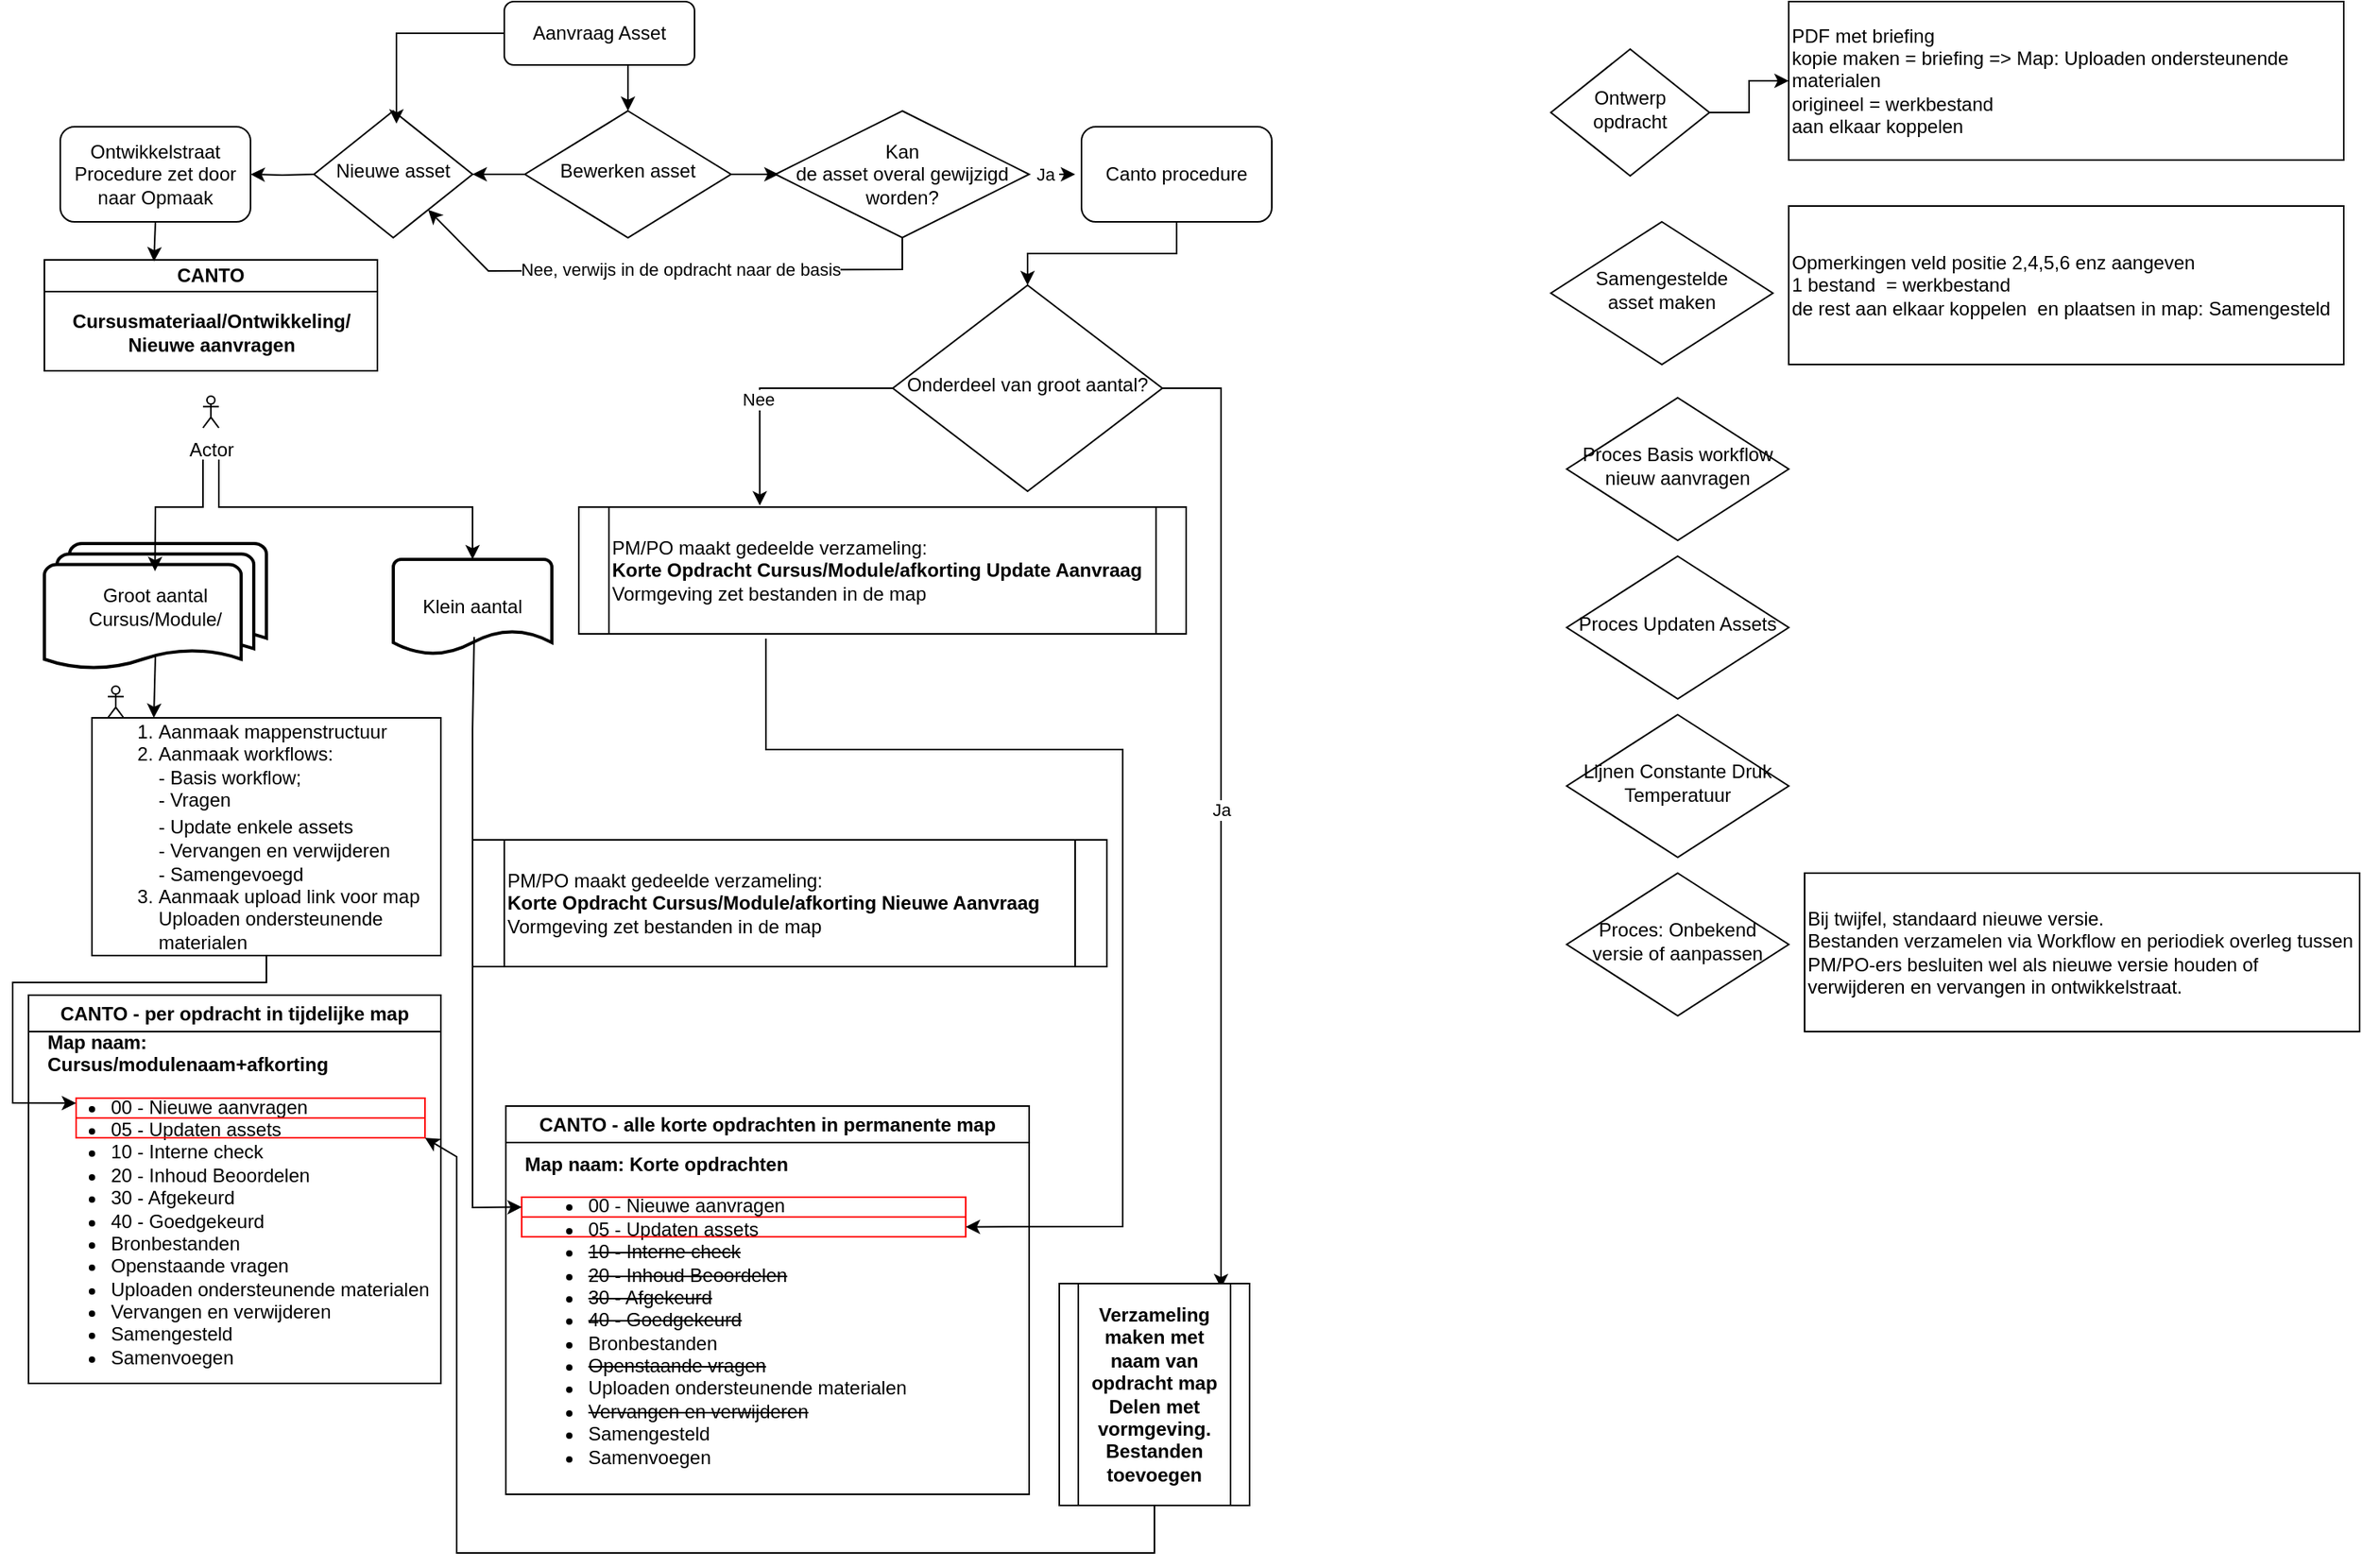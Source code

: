 <mxfile version="24.8.3" pages="2">
  <diagram id="C5RBs43oDa-KdzZeNtuy" name="Page-1">
    <mxGraphModel dx="1434" dy="841" grid="1" gridSize="10" guides="1" tooltips="1" connect="1" arrows="1" fold="1" page="1" pageScale="1" pageWidth="827" pageHeight="1169" math="0" shadow="0">
      <root>
        <mxCell id="WIyWlLk6GJQsqaUBKTNV-0" />
        <mxCell id="WIyWlLk6GJQsqaUBKTNV-1" parent="WIyWlLk6GJQsqaUBKTNV-0" />
        <mxCell id="WIyWlLk6GJQsqaUBKTNV-3" value="Aanvraag Asset" style="rounded=1;whiteSpace=wrap;html=1;fontSize=12;glass=0;strokeWidth=1;shadow=0;" parent="WIyWlLk6GJQsqaUBKTNV-1" vertex="1">
          <mxGeometry x="340" y="10" width="120" height="40" as="geometry" />
        </mxCell>
        <mxCell id="bW_z_8MoUmyPL9clS2c4-53" style="edgeStyle=orthogonalEdgeStyle;rounded=0;orthogonalLoop=1;jettySize=auto;html=1;exitX=1;exitY=0.5;exitDx=0;exitDy=0;entryX=0;entryY=0.5;entryDx=0;entryDy=0;" parent="WIyWlLk6GJQsqaUBKTNV-1" source="Tlpv36UatDwUw8dR6eWf-1" target="bW_z_8MoUmyPL9clS2c4-51" edge="1">
          <mxGeometry relative="1" as="geometry" />
        </mxCell>
        <mxCell id="Tlpv36UatDwUw8dR6eWf-1" value="Ontwerp opdracht" style="rhombus;whiteSpace=wrap;html=1;shadow=0;fontFamily=Helvetica;fontSize=12;align=center;strokeWidth=1;spacing=6;spacingTop=-4;" parent="WIyWlLk6GJQsqaUBKTNV-1" vertex="1">
          <mxGeometry x="1000" y="40" width="100" height="80" as="geometry" />
        </mxCell>
        <mxCell id="Tlpv36UatDwUw8dR6eWf-13" value="Onderdeel van groot aantal?" style="rhombus;whiteSpace=wrap;html=1;shadow=0;fontFamily=Helvetica;fontSize=12;align=center;strokeWidth=1;spacing=6;spacingTop=-4;" parent="WIyWlLk6GJQsqaUBKTNV-1" vertex="1">
          <mxGeometry x="585" y="189" width="170" height="130" as="geometry" />
        </mxCell>
        <mxCell id="Tlpv36UatDwUw8dR6eWf-15" value="Klein aantal" style="strokeWidth=2;html=1;shape=mxgraph.flowchart.document2;whiteSpace=wrap;size=0.25;" parent="WIyWlLk6GJQsqaUBKTNV-1" vertex="1">
          <mxGeometry x="270" y="362" width="100" height="60" as="geometry" />
        </mxCell>
        <mxCell id="bW_z_8MoUmyPL9clS2c4-41" style="edgeStyle=orthogonalEdgeStyle;rounded=0;orthogonalLoop=1;jettySize=auto;html=1;exitX=0;exitY=0.5;exitDx=0;exitDy=0;entryX=1;entryY=0.5;entryDx=0;entryDy=0;" parent="WIyWlLk6GJQsqaUBKTNV-1" target="Tlpv36UatDwUw8dR6eWf-20" edge="1">
          <mxGeometry relative="1" as="geometry">
            <mxPoint x="220" y="119" as="sourcePoint" />
          </mxGeometry>
        </mxCell>
        <mxCell id="Tlpv36UatDwUw8dR6eWf-17" value="Nieuwe asset" style="rhombus;whiteSpace=wrap;html=1;shadow=0;fontFamily=Helvetica;fontSize=12;align=center;strokeWidth=1;spacing=6;spacingTop=-4;" parent="WIyWlLk6GJQsqaUBKTNV-1" vertex="1">
          <mxGeometry x="220" y="79" width="100" height="80" as="geometry" />
        </mxCell>
        <mxCell id="Tlpv36UatDwUw8dR6eWf-14" value="&lt;div&gt;Groot aantal&lt;br&gt;&lt;/div&gt;Cursus/Module/" style="strokeWidth=2;html=1;shape=mxgraph.flowchart.multi-document;whiteSpace=wrap;" parent="WIyWlLk6GJQsqaUBKTNV-1" vertex="1">
          <mxGeometry x="50" y="352" width="140" height="80" as="geometry" />
        </mxCell>
        <mxCell id="Tlpv36UatDwUw8dR6eWf-19" value="Bewerken asset" style="rhombus;whiteSpace=wrap;html=1;shadow=0;fontFamily=Helvetica;fontSize=12;align=center;strokeWidth=1;spacing=6;spacingTop=-4;arcSize=20;" parent="WIyWlLk6GJQsqaUBKTNV-1" vertex="1">
          <mxGeometry x="353" y="79" width="130" height="80" as="geometry" />
        </mxCell>
        <mxCell id="Tlpv36UatDwUw8dR6eWf-20" value="Ontwikkelstraat Procedure zet door naar Opmaak" style="rounded=1;whiteSpace=wrap;html=1;fontSize=12;glass=0;strokeWidth=1;shadow=0;" parent="WIyWlLk6GJQsqaUBKTNV-1" vertex="1">
          <mxGeometry x="60" y="89" width="120" height="60" as="geometry" />
        </mxCell>
        <mxCell id="Tlpv36UatDwUw8dR6eWf-21" value="Canto procedure" style="rounded=1;whiteSpace=wrap;html=1;fontSize=12;glass=0;strokeWidth=1;shadow=0;" parent="WIyWlLk6GJQsqaUBKTNV-1" vertex="1">
          <mxGeometry x="704" y="89" width="120" height="60" as="geometry" />
        </mxCell>
        <mxCell id="bW_z_8MoUmyPL9clS2c4-0" value="CANTO - per opdracht in tijdelijke map" style="swimlane;whiteSpace=wrap;html=1;spacing=0;" parent="WIyWlLk6GJQsqaUBKTNV-1" vertex="1">
          <mxGeometry x="40" y="637" width="260" height="245" as="geometry" />
        </mxCell>
        <mxCell id="bW_z_8MoUmyPL9clS2c4-1" value="&lt;span style=&quot;font-weight: 700; text-align: center; text-wrap: wrap; background-color: initial;&quot;&gt;Map naam: Cursus/modulenaam+afkorting&lt;/span&gt;&lt;br&gt;&lt;ul&gt;&lt;li&gt;00 - Nieuwe aanvragen&lt;/li&gt;&lt;li&gt;05 - Updaten assets&lt;/li&gt;&lt;li&gt;10 - Interne check&lt;/li&gt;&lt;li&gt;20 - Inhoud Beoordelen&lt;/li&gt;&lt;li&gt;30 - Afgekeurd&lt;/li&gt;&lt;li&gt;40 - Goedgekeurd&lt;/li&gt;&lt;li&gt;Bronbestanden&lt;/li&gt;&lt;li&gt;Openstaande vragen&lt;/li&gt;&lt;li&gt;Uploaden ondersteunende materialen&lt;/li&gt;&lt;li&gt;Vervangen en verwijderen&lt;/li&gt;&lt;li&gt;Samengesteld&lt;/li&gt;&lt;li&gt;Samenvoegen&lt;/li&gt;&lt;/ul&gt;" style="text;html=1;align=left;verticalAlign=middle;resizable=0;points=[];autosize=1;strokeColor=none;fillColor=none;" parent="bW_z_8MoUmyPL9clS2c4-0" vertex="1">
          <mxGeometry x="10" y="25" width="270" height="220" as="geometry" />
        </mxCell>
        <mxCell id="bW_z_8MoUmyPL9clS2c4-23" value="" style="rounded=0;whiteSpace=wrap;html=1;fillColor=none;strokeColor=#FF0000;" parent="bW_z_8MoUmyPL9clS2c4-0" vertex="1">
          <mxGeometry x="30" y="65" width="220" height="12.5" as="geometry" />
        </mxCell>
        <mxCell id="bW_z_8MoUmyPL9clS2c4-2" value="CANTO" style="swimlane;whiteSpace=wrap;html=1;startSize=20;" parent="WIyWlLk6GJQsqaUBKTNV-1" vertex="1">
          <mxGeometry x="50" y="173" width="210" height="70" as="geometry" />
        </mxCell>
        <mxCell id="bW_z_8MoUmyPL9clS2c4-6" value="&lt;span style=&quot;font-weight: 700; text-wrap: wrap;&quot;&gt;Cursusmateriaal/&lt;/span&gt;&lt;span style=&quot;font-weight: 700; text-wrap: wrap; background-color: initial;&quot;&gt;Ontwikkeling/&lt;/span&gt;&lt;div style=&quot;font-weight: 700; text-wrap: wrap;&quot;&gt;Nieuwe aanvragen&lt;/div&gt;" style="text;html=1;align=center;verticalAlign=middle;resizable=0;points=[];autosize=1;strokeColor=none;fillColor=none;spacing=0;" parent="bW_z_8MoUmyPL9clS2c4-2" vertex="1">
          <mxGeometry x="10" y="26" width="190" height="40" as="geometry" />
        </mxCell>
        <mxCell id="bW_z_8MoUmyPL9clS2c4-7" value="CANTO - alle korte opdrachten in permanente map" style="swimlane;whiteSpace=wrap;html=1;spacing=0;" parent="WIyWlLk6GJQsqaUBKTNV-1" vertex="1">
          <mxGeometry x="341" y="707" width="330" height="245" as="geometry" />
        </mxCell>
        <mxCell id="bW_z_8MoUmyPL9clS2c4-8" value="&lt;span style=&quot;font-weight: 700; text-align: center; text-wrap: wrap; background-color: initial;&quot;&gt;Map naam: Korte opdrachten&lt;/span&gt;&lt;br&gt;&lt;ul&gt;&lt;li&gt;00 - Nieuwe aanvragen&lt;/li&gt;&lt;li&gt;05 - Updaten assets&lt;/li&gt;&lt;li&gt;&lt;strike&gt;10 - Interne check&lt;/strike&gt;&lt;/li&gt;&lt;li&gt;&lt;strike&gt;20 - Inhoud Beoordelen&lt;/strike&gt;&lt;/li&gt;&lt;li&gt;&lt;strike&gt;30 - Afgekeurd&lt;/strike&gt;&lt;/li&gt;&lt;li&gt;&lt;strike&gt;40 - Goedgekeurd&lt;/strike&gt;&lt;/li&gt;&lt;li&gt;Bronbestanden&lt;/li&gt;&lt;li&gt;&lt;strike&gt;Openstaande vragen&lt;/strike&gt;&lt;/li&gt;&lt;li&gt;Uploaden ondersteunende materialen&lt;/li&gt;&lt;li&gt;&lt;strike&gt;Vervangen en verwijderen&lt;/strike&gt;&lt;/li&gt;&lt;li&gt;Samengesteld&lt;/li&gt;&lt;li&gt;Samenvoegen&lt;/li&gt;&lt;/ul&gt;" style="text;html=1;align=left;verticalAlign=middle;resizable=0;points=[];autosize=1;strokeColor=none;fillColor=none;" parent="bW_z_8MoUmyPL9clS2c4-7" vertex="1">
          <mxGeometry x="10" y="25" width="260" height="220" as="geometry" />
        </mxCell>
        <mxCell id="bW_z_8MoUmyPL9clS2c4-30" value="" style="rounded=0;whiteSpace=wrap;html=1;fillColor=none;strokeColor=#FF0000;" parent="bW_z_8MoUmyPL9clS2c4-7" vertex="1">
          <mxGeometry x="10" y="70" width="280" height="12.5" as="geometry" />
        </mxCell>
        <mxCell id="bW_z_8MoUmyPL9clS2c4-48" value="" style="rounded=0;whiteSpace=wrap;html=1;fillColor=none;strokeColor=#FF0000;" parent="bW_z_8MoUmyPL9clS2c4-7" vertex="1">
          <mxGeometry x="10" y="57.5" width="280" height="12.5" as="geometry" />
        </mxCell>
        <mxCell id="bW_z_8MoUmyPL9clS2c4-9" value="Actor" style="shape=umlActor;verticalLabelPosition=bottom;verticalAlign=top;html=1;outlineConnect=0;" parent="WIyWlLk6GJQsqaUBKTNV-1" vertex="1">
          <mxGeometry x="90" y="442" width="10" height="20" as="geometry" />
        </mxCell>
        <mxCell id="bW_z_8MoUmyPL9clS2c4-10" value="&lt;ol&gt;&lt;li&gt;Aanmaak mappenstructuur&lt;/li&gt;&lt;li&gt;Aanmaak workflows:&lt;br&gt;- Basis workflow;&lt;br&gt;- Vragen&lt;br&gt;- Update enkele assets&lt;a style=&quot;box-sizing: border-box; background-color: rgb(255, 255, 255); color: rgb(51, 51, 51); cursor: pointer; font-family: canto-font; font-size: 15px;&quot; class=&quot;accordion-toggle&quot; tabindex=&quot;0&quot;&gt;&lt;span style=&quot;box-sizing: border-box;&quot; class=&quot;ng-binding&quot;&gt;&lt;br&gt;&lt;/span&gt;&lt;/a&gt;- Vervangen en verwijderen&lt;br&gt;- Samengevoegd&lt;/li&gt;&lt;li&gt;Aanmaak upload link voor map Uploaden ondersteunende materialen&lt;/li&gt;&lt;/ol&gt;" style="rounded=0;whiteSpace=wrap;html=1;align=left;" parent="WIyWlLk6GJQsqaUBKTNV-1" vertex="1">
          <mxGeometry x="80" y="462" width="220" height="150" as="geometry" />
        </mxCell>
        <mxCell id="bW_z_8MoUmyPL9clS2c4-25" value="Ja" style="endArrow=classic;html=1;rounded=0;entryX=0.85;entryY=0.021;entryDx=0;entryDy=0;exitX=1;exitY=0.5;exitDx=0;exitDy=0;entryPerimeter=0;" parent="WIyWlLk6GJQsqaUBKTNV-1" source="Tlpv36UatDwUw8dR6eWf-13" target="bW_z_8MoUmyPL9clS2c4-24" edge="1">
          <mxGeometry width="50" height="50" relative="1" as="geometry">
            <mxPoint x="770" y="254" as="sourcePoint" />
            <mxPoint x="849" y="819.0" as="targetPoint" />
            <Array as="points">
              <mxPoint x="792" y="254" />
            </Array>
          </mxGeometry>
        </mxCell>
        <mxCell id="bW_z_8MoUmyPL9clS2c4-24" value="&lt;b&gt;Verzameling maken met naam van opdracht map&lt;/b&gt;&lt;div&gt;&lt;b&gt;Delen met vormgeving. Bestanden toevoegen&lt;/b&gt;&lt;/div&gt;" style="shape=process;whiteSpace=wrap;html=1;backgroundOutline=1;" parent="WIyWlLk6GJQsqaUBKTNV-1" vertex="1">
          <mxGeometry x="690" y="819" width="120" height="140" as="geometry" />
        </mxCell>
        <mxCell id="bW_z_8MoUmyPL9clS2c4-27" value="" style="edgeStyle=orthogonalEdgeStyle;rounded=0;orthogonalLoop=1;jettySize=auto;html=1;exitX=0;exitY=0.5;exitDx=0;exitDy=0;entryX=0.298;entryY=-0.012;entryDx=0;entryDy=0;entryPerimeter=0;" parent="WIyWlLk6GJQsqaUBKTNV-1" source="Tlpv36UatDwUw8dR6eWf-13" target="bW_z_8MoUmyPL9clS2c4-92" edge="1">
          <mxGeometry relative="1" as="geometry">
            <mxPoint x="547" y="254" as="sourcePoint" />
            <mxPoint x="450" y="279" as="targetPoint" />
            <Array as="points">
              <mxPoint x="501" y="254" />
            </Array>
          </mxGeometry>
        </mxCell>
        <mxCell id="bW_z_8MoUmyPL9clS2c4-60" value="Nee" style="edgeLabel;html=1;align=center;verticalAlign=middle;resizable=0;points=[];" parent="bW_z_8MoUmyPL9clS2c4-27" vertex="1" connectable="0">
          <mxGeometry x="0.154" y="-1" relative="1" as="geometry">
            <mxPoint as="offset" />
          </mxGeometry>
        </mxCell>
        <mxCell id="bW_z_8MoUmyPL9clS2c4-32" value="" style="endArrow=classic;html=1;rounded=0;exitX=1;exitY=0.5;exitDx=0;exitDy=0;" parent="WIyWlLk6GJQsqaUBKTNV-1" edge="1">
          <mxGeometry width="50" height="50" relative="1" as="geometry">
            <mxPoint x="483" y="119" as="sourcePoint" />
            <mxPoint x="513" y="119" as="targetPoint" />
          </mxGeometry>
        </mxCell>
        <mxCell id="bW_z_8MoUmyPL9clS2c4-33" value="" style="endArrow=classic;html=1;rounded=0;entryX=0.5;entryY=0;entryDx=0;entryDy=0;exitX=0.5;exitY=1;exitDx=0;exitDy=0;" parent="WIyWlLk6GJQsqaUBKTNV-1" source="Tlpv36UatDwUw8dR6eWf-21" target="Tlpv36UatDwUw8dR6eWf-13" edge="1">
          <mxGeometry width="50" height="50" relative="1" as="geometry">
            <mxPoint x="681" y="159" as="sourcePoint" />
            <mxPoint x="440" y="319" as="targetPoint" />
            <Array as="points">
              <mxPoint x="764" y="169" />
              <mxPoint x="670" y="169" />
            </Array>
          </mxGeometry>
        </mxCell>
        <mxCell id="bW_z_8MoUmyPL9clS2c4-34" value="" style="endArrow=classic;html=1;rounded=0;exitX=0.51;exitY=0.817;exitDx=0;exitDy=0;exitPerimeter=0;entryX=0;entryY=0.5;entryDx=0;entryDy=0;" parent="WIyWlLk6GJQsqaUBKTNV-1" source="Tlpv36UatDwUw8dR6eWf-15" target="bW_z_8MoUmyPL9clS2c4-48" edge="1">
          <mxGeometry width="50" height="50" relative="1" as="geometry">
            <mxPoint x="330" y="462" as="sourcePoint" />
            <mxPoint x="330" y="759" as="targetPoint" />
            <Array as="points">
              <mxPoint x="320" y="469" />
              <mxPoint x="320" y="771" />
            </Array>
          </mxGeometry>
        </mxCell>
        <mxCell id="bW_z_8MoUmyPL9clS2c4-37" style="edgeStyle=orthogonalEdgeStyle;rounded=0;orthogonalLoop=1;jettySize=auto;html=1;exitX=0;exitY=0.5;exitDx=0;exitDy=0;entryX=0.52;entryY=0.1;entryDx=0;entryDy=0;entryPerimeter=0;" parent="WIyWlLk6GJQsqaUBKTNV-1" source="WIyWlLk6GJQsqaUBKTNV-3" target="Tlpv36UatDwUw8dR6eWf-17" edge="1">
          <mxGeometry relative="1" as="geometry" />
        </mxCell>
        <mxCell id="bW_z_8MoUmyPL9clS2c4-42" value="" style="endArrow=classic;html=1;rounded=0;entryX=0.498;entryY=0.218;entryDx=0;entryDy=0;entryPerimeter=0;" parent="WIyWlLk6GJQsqaUBKTNV-1" target="Tlpv36UatDwUw8dR6eWf-14" edge="1">
          <mxGeometry width="50" height="50" relative="1" as="geometry">
            <mxPoint x="150" y="299" as="sourcePoint" />
            <mxPoint x="60" y="279" as="targetPoint" />
            <Array as="points">
              <mxPoint x="150" y="329" />
              <mxPoint x="120" y="329" />
            </Array>
          </mxGeometry>
        </mxCell>
        <mxCell id="bW_z_8MoUmyPL9clS2c4-46" value="" style="endArrow=classic;html=1;rounded=0;entryX=0.5;entryY=0;entryDx=0;entryDy=0;entryPerimeter=0;" parent="WIyWlLk6GJQsqaUBKTNV-1" target="Tlpv36UatDwUw8dR6eWf-15" edge="1">
          <mxGeometry width="50" height="50" relative="1" as="geometry">
            <mxPoint x="160" y="299" as="sourcePoint" />
            <mxPoint x="440" y="319" as="targetPoint" />
            <Array as="points">
              <mxPoint x="160" y="329" />
              <mxPoint x="320" y="329" />
            </Array>
          </mxGeometry>
        </mxCell>
        <mxCell id="bW_z_8MoUmyPL9clS2c4-47" value="" style="rounded=0;whiteSpace=wrap;html=1;fillColor=none;strokeColor=#FF0000;" parent="WIyWlLk6GJQsqaUBKTNV-1" vertex="1">
          <mxGeometry x="70" y="714.5" width="220" height="12.5" as="geometry" />
        </mxCell>
        <mxCell id="bW_z_8MoUmyPL9clS2c4-49" value="Samengestelde&lt;div&gt;asset maken&lt;/div&gt;" style="rhombus;whiteSpace=wrap;html=1;shadow=0;fontFamily=Helvetica;fontSize=12;align=center;strokeWidth=1;spacing=6;spacingTop=-4;" parent="WIyWlLk6GJQsqaUBKTNV-1" vertex="1">
          <mxGeometry x="1000" y="149" width="140" height="90" as="geometry" />
        </mxCell>
        <mxCell id="bW_z_8MoUmyPL9clS2c4-51" value="PDF met briefing&lt;br&gt;kopie maken = briefing =&amp;gt; Map: Uploaden ondersteunende materialen&lt;div&gt;origineel = werkbestand&lt;/div&gt;&lt;div&gt;aan elkaar koppelen&lt;/div&gt;" style="rounded=0;whiteSpace=wrap;html=1;align=left;" parent="WIyWlLk6GJQsqaUBKTNV-1" vertex="1">
          <mxGeometry x="1150" y="10" width="350" height="100" as="geometry" />
        </mxCell>
        <mxCell id="bW_z_8MoUmyPL9clS2c4-54" value="Opmerkingen veld positie 2,4,5,6 enz aangeven&lt;br&gt;&lt;div&gt;1 bestand&amp;nbsp; = werkbestand&lt;/div&gt;&lt;div&gt;de rest aan elkaar koppelen&amp;nbsp; en plaatsen in map: Samengesteld&lt;/div&gt;" style="rounded=0;whiteSpace=wrap;html=1;align=left;" parent="WIyWlLk6GJQsqaUBKTNV-1" vertex="1">
          <mxGeometry x="1150" y="139" width="350" height="100" as="geometry" />
        </mxCell>
        <mxCell id="bW_z_8MoUmyPL9clS2c4-55" value="Proces Basis workflow nieuw aanvragen" style="rhombus;whiteSpace=wrap;html=1;shadow=0;fontFamily=Helvetica;fontSize=12;align=center;strokeWidth=1;spacing=6;spacingTop=-4;" parent="WIyWlLk6GJQsqaUBKTNV-1" vertex="1">
          <mxGeometry x="1010" y="260" width="140" height="90" as="geometry" />
        </mxCell>
        <mxCell id="bW_z_8MoUmyPL9clS2c4-56" value="Proces Updaten Assets" style="rhombus;whiteSpace=wrap;html=1;shadow=0;fontFamily=Helvetica;fontSize=12;align=center;strokeWidth=1;spacing=6;spacingTop=-4;" parent="WIyWlLk6GJQsqaUBKTNV-1" vertex="1">
          <mxGeometry x="1010" y="360" width="140" height="90" as="geometry" />
        </mxCell>
        <mxCell id="bW_z_8MoUmyPL9clS2c4-62" value="" style="endArrow=classic;html=1;rounded=0;exitX=0.308;exitY=1.038;exitDx=0;exitDy=0;entryX=1;entryY=0.5;entryDx=0;entryDy=0;exitPerimeter=0;" parent="WIyWlLk6GJQsqaUBKTNV-1" source="bW_z_8MoUmyPL9clS2c4-92" target="bW_z_8MoUmyPL9clS2c4-30" edge="1">
          <mxGeometry width="50" height="50" relative="1" as="geometry">
            <mxPoint x="572" y="482" as="sourcePoint" />
            <mxPoint x="772" y="772" as="targetPoint" />
            <Array as="points">
              <mxPoint x="505" y="482" />
              <mxPoint x="730" y="482" />
              <mxPoint x="730" y="783" />
            </Array>
          </mxGeometry>
        </mxCell>
        <mxCell id="bW_z_8MoUmyPL9clS2c4-63" value="Lijnen Constante Druk Temperatuur" style="rhombus;whiteSpace=wrap;html=1;shadow=0;fontFamily=Helvetica;fontSize=12;align=center;strokeWidth=1;spacing=6;spacingTop=-4;" parent="WIyWlLk6GJQsqaUBKTNV-1" vertex="1">
          <mxGeometry x="1010" y="460" width="140" height="90" as="geometry" />
        </mxCell>
        <mxCell id="bW_z_8MoUmyPL9clS2c4-64" value="Kan&lt;br/&gt;de asset overal gewijzigd worden?" style="rhombus;whiteSpace=wrap;html=1;" parent="WIyWlLk6GJQsqaUBKTNV-1" vertex="1">
          <mxGeometry x="511" y="79" width="160" height="80" as="geometry" />
        </mxCell>
        <mxCell id="bW_z_8MoUmyPL9clS2c4-65" value="" style="endArrow=classic;html=1;rounded=0;exitX=1;exitY=0.5;exitDx=0;exitDy=0;" parent="WIyWlLk6GJQsqaUBKTNV-1" edge="1">
          <mxGeometry width="50" height="50" relative="1" as="geometry">
            <mxPoint x="690" y="119" as="sourcePoint" />
            <mxPoint x="700" y="119" as="targetPoint" />
          </mxGeometry>
        </mxCell>
        <mxCell id="bW_z_8MoUmyPL9clS2c4-66" value="Ja" style="edgeLabel;html=1;align=center;verticalAlign=middle;resizable=0;points=[];" parent="bW_z_8MoUmyPL9clS2c4-65" vertex="1" connectable="0">
          <mxGeometry x="-0.124" y="-1" relative="1" as="geometry">
            <mxPoint x="-14" y="-1" as="offset" />
          </mxGeometry>
        </mxCell>
        <mxCell id="bW_z_8MoUmyPL9clS2c4-67" value="" style="endArrow=classic;html=1;rounded=0;" parent="WIyWlLk6GJQsqaUBKTNV-1" target="Tlpv36UatDwUw8dR6eWf-17" edge="1">
          <mxGeometry width="50" height="50" relative="1" as="geometry">
            <mxPoint x="591" y="159" as="sourcePoint" />
            <mxPoint x="290" y="150" as="targetPoint" />
            <Array as="points">
              <mxPoint x="591" y="179" />
              <mxPoint x="330" y="180" />
            </Array>
          </mxGeometry>
        </mxCell>
        <mxCell id="bW_z_8MoUmyPL9clS2c4-68" value="Nee, verwijs in de opdracht naar de basis" style="edgeLabel;html=1;align=center;verticalAlign=middle;resizable=0;points=[];" parent="bW_z_8MoUmyPL9clS2c4-67" vertex="1" connectable="0">
          <mxGeometry x="0.173" y="2" relative="1" as="geometry">
            <mxPoint x="36" y="-3" as="offset" />
          </mxGeometry>
        </mxCell>
        <mxCell id="bW_z_8MoUmyPL9clS2c4-69" value="" style="endArrow=classic;html=1;rounded=0;entryX=1;entryY=0.5;entryDx=0;entryDy=0;" parent="WIyWlLk6GJQsqaUBKTNV-1" source="bW_z_8MoUmyPL9clS2c4-24" edge="1">
          <mxGeometry width="50" height="50" relative="1" as="geometry">
            <mxPoint x="750" y="965.25" as="sourcePoint" />
            <mxPoint x="290" y="727" as="targetPoint" />
            <Array as="points">
              <mxPoint x="750" y="989" />
              <mxPoint x="310" y="989" />
              <mxPoint x="310" y="739" />
            </Array>
          </mxGeometry>
        </mxCell>
        <mxCell id="bW_z_8MoUmyPL9clS2c4-73" value="" style="endArrow=classic;html=1;rounded=0;exitX=0.5;exitY=0.88;exitDx=0;exitDy=0;exitPerimeter=0;" parent="WIyWlLk6GJQsqaUBKTNV-1" source="Tlpv36UatDwUw8dR6eWf-14" edge="1">
          <mxGeometry width="50" height="50" relative="1" as="geometry">
            <mxPoint x="450" y="662" as="sourcePoint" />
            <mxPoint x="119" y="462" as="targetPoint" />
          </mxGeometry>
        </mxCell>
        <mxCell id="bW_z_8MoUmyPL9clS2c4-74" value="" style="endArrow=classic;html=1;rounded=0;exitX=0.5;exitY=1;exitDx=0;exitDy=0;entryX=0;entryY=0.25;entryDx=0;entryDy=0;" parent="WIyWlLk6GJQsqaUBKTNV-1" source="bW_z_8MoUmyPL9clS2c4-10" target="bW_z_8MoUmyPL9clS2c4-23" edge="1">
          <mxGeometry width="50" height="50" relative="1" as="geometry">
            <mxPoint x="450" y="662" as="sourcePoint" />
            <mxPoint x="500" y="612" as="targetPoint" />
            <Array as="points">
              <mxPoint x="190" y="629" />
              <mxPoint x="30" y="629" />
              <mxPoint x="30" y="705" />
            </Array>
          </mxGeometry>
        </mxCell>
        <mxCell id="bW_z_8MoUmyPL9clS2c4-3" value="Actor" style="shape=umlActor;verticalLabelPosition=bottom;verticalAlign=top;html=1;outlineConnect=0;" parent="WIyWlLk6GJQsqaUBKTNV-1" vertex="1">
          <mxGeometry x="150" y="259" width="10" height="20" as="geometry" />
        </mxCell>
        <mxCell id="bW_z_8MoUmyPL9clS2c4-84" value="PM/PO maakt gedeelde verzameling:&lt;div&gt;&lt;b&gt;Korte Opdracht Cursus/Module/afkorting Nieuwe Aanvraag&lt;/b&gt;&lt;/div&gt;&lt;div&gt;Vormgeving zet bestanden in de map&lt;/div&gt;" style="shape=process;whiteSpace=wrap;html=1;backgroundOutline=1;align=left;size=0.05;" parent="WIyWlLk6GJQsqaUBKTNV-1" vertex="1">
          <mxGeometry x="320" y="539" width="400" height="80" as="geometry" />
        </mxCell>
        <mxCell id="bW_z_8MoUmyPL9clS2c4-92" value="PM/PO maakt gedeelde verzameling:&lt;div&gt;&lt;b&gt;Korte Opdracht Cursus/Module/afkorting Update Aanvraag&lt;/b&gt;&lt;/div&gt;&lt;div&gt;Vormgeving zet bestanden in de map&lt;/div&gt;" style="shape=process;whiteSpace=wrap;html=1;backgroundOutline=1;align=left;size=0.05;" parent="WIyWlLk6GJQsqaUBKTNV-1" vertex="1">
          <mxGeometry x="387" y="329" width="383" height="80" as="geometry" />
        </mxCell>
        <mxCell id="sJiykjnJDGiM6jpTWPgm-0" value="Proces: Onbekend versie of aanpassen" style="rhombus;whiteSpace=wrap;html=1;shadow=0;fontFamily=Helvetica;fontSize=12;align=center;strokeWidth=1;spacing=6;spacingTop=-4;" parent="WIyWlLk6GJQsqaUBKTNV-1" vertex="1">
          <mxGeometry x="1010" y="560" width="140" height="90" as="geometry" />
        </mxCell>
        <mxCell id="sJiykjnJDGiM6jpTWPgm-1" value="Bij twijfel, standaard nieuwe versie.&lt;div&gt;Bestanden verzamelen via Workflow en periodiek overleg tussen PM/PO-ers besluiten wel als nieuwe versie houden of verwijderen en vervangen in ontwikkelstraat.&lt;/div&gt;" style="rounded=0;whiteSpace=wrap;html=1;align=left;" parent="WIyWlLk6GJQsqaUBKTNV-1" vertex="1">
          <mxGeometry x="1160" y="560" width="350" height="100" as="geometry" />
        </mxCell>
        <mxCell id="GI00sXuxEmURydoH8-Nu-0" value="" style="endArrow=classic;html=1;rounded=0;entryX=0.329;entryY=0.014;entryDx=0;entryDy=0;entryPerimeter=0;" edge="1" parent="WIyWlLk6GJQsqaUBKTNV-1" target="bW_z_8MoUmyPL9clS2c4-2">
          <mxGeometry width="50" height="50" relative="1" as="geometry">
            <mxPoint x="120" y="149" as="sourcePoint" />
            <mxPoint x="170" y="99" as="targetPoint" />
          </mxGeometry>
        </mxCell>
        <mxCell id="GI00sXuxEmURydoH8-Nu-1" value="" style="endArrow=classic;html=1;rounded=0;exitX=0;exitY=0.5;exitDx=0;exitDy=0;entryX=1;entryY=0.5;entryDx=0;entryDy=0;" edge="1" parent="WIyWlLk6GJQsqaUBKTNV-1" source="Tlpv36UatDwUw8dR6eWf-19" target="Tlpv36UatDwUw8dR6eWf-17">
          <mxGeometry width="50" height="50" relative="1" as="geometry">
            <mxPoint x="540" y="439" as="sourcePoint" />
            <mxPoint x="590" y="389" as="targetPoint" />
          </mxGeometry>
        </mxCell>
        <mxCell id="GI00sXuxEmURydoH8-Nu-4" value="" style="endArrow=classic;html=1;rounded=0;entryX=0.5;entryY=0;entryDx=0;entryDy=0;" edge="1" parent="WIyWlLk6GJQsqaUBKTNV-1" target="Tlpv36UatDwUw8dR6eWf-19">
          <mxGeometry width="50" height="50" relative="1" as="geometry">
            <mxPoint x="418" y="50" as="sourcePoint" />
            <mxPoint x="590" y="389" as="targetPoint" />
          </mxGeometry>
        </mxCell>
      </root>
    </mxGraphModel>
  </diagram>
  <diagram id="vCiIGmvjFXUHB2TXko9J" name="Pagina-2">
    <mxGraphModel dx="1050" dy="625" grid="1" gridSize="10" guides="1" tooltips="1" connect="1" arrows="1" fold="1" page="1" pageScale="1" pageWidth="1600" pageHeight="900" math="0" shadow="0">
      <root>
        <mxCell id="0" />
        <mxCell id="1" parent="0" />
        <mxCell id="fGXotkPrvBv1XOXYopZs-1" value="&lt;h1 style=&quot;margin-top: 0px;&quot;&gt;Procedure aanvraag asset buiten opdracht voor externe vormgever - beschikbaar maken asset&lt;/h1&gt;&lt;p&gt;Lorem ipsum dolor sit amet, consectetur adipisicing elit, sed do eiusmod tempor incididunt ut labore et dolore magna aliqua.&lt;/p&gt;" style="text;html=1;whiteSpace=wrap;overflow=hidden;rounded=0;" vertex="1" parent="1">
          <mxGeometry x="210" y="30" width="650" height="120" as="geometry" />
        </mxCell>
        <mxCell id="fGXotkPrvBv1XOXYopZs-2" value="Wat is het doel van de aanvraag?" style="rounded=0;whiteSpace=wrap;html=1;" vertex="1" parent="1">
          <mxGeometry x="350" y="130" width="310" height="60" as="geometry" />
        </mxCell>
        <mxCell id="fGXotkPrvBv1XOXYopZs-3" value="Updaten van bestaande asset die nog niet in de huidige opdracht is opgenomen" style="rounded=0;whiteSpace=wrap;html=1;" vertex="1" parent="1">
          <mxGeometry x="190" y="240" width="120" height="90" as="geometry" />
        </mxCell>
        <mxCell id="fGXotkPrvBv1XOXYopZs-4" value="Toevoegen aan bestaande grote opdracht" style="rounded=0;whiteSpace=wrap;html=1;" vertex="1" parent="1">
          <mxGeometry x="70" y="350" width="120" height="90" as="geometry" />
        </mxCell>
        <mxCell id="fGXotkPrvBv1XOXYopZs-5" value="Gebruiken als basis om een andere asset bij te werken" style="rounded=0;whiteSpace=wrap;html=1;" vertex="1" parent="1">
          <mxGeometry x="350" y="240" width="150" height="90" as="geometry" />
        </mxCell>
        <mxCell id="fGXotkPrvBv1XOXYopZs-6" value="In Cursumateriaal Portal" style="rounded=0;whiteSpace=wrap;html=1;" vertex="1" parent="1">
          <mxGeometry x="420" y="200" width="210" height="30" as="geometry" />
        </mxCell>
        <mxCell id="fGXotkPrvBv1XOXYopZs-7" value="Vertical Container" style="swimlane;whiteSpace=wrap;html=1;" vertex="1" parent="1">
          <mxGeometry x="570" y="810" width="200" height="200" as="geometry" />
        </mxCell>
        <mxCell id="fGXotkPrvBv1XOXYopZs-8" value="Welke map gebruiken?&lt;div&gt;Ondersteunende materialen&lt;/div&gt;" style="text;html=1;align=center;verticalAlign=middle;resizable=0;points=[];autosize=1;strokeColor=none;fillColor=none;" vertex="1" parent="fGXotkPrvBv1XOXYopZs-7">
          <mxGeometry x="15" y="33" width="170" height="40" as="geometry" />
        </mxCell>
        <mxCell id="fGXotkPrvBv1XOXYopZs-9" value="Vertical Container" style="swimlane;whiteSpace=wrap;html=1;startSize=30;" vertex="1" parent="1">
          <mxGeometry x="269" y="810" width="200" height="200" as="geometry" />
        </mxCell>
        <mxCell id="fGXotkPrvBv1XOXYopZs-10" value="Welke map gebruiken?&lt;div&gt;Bestaande Opdracht map&lt;/div&gt;&lt;div&gt;05-updaten Asset?&lt;/div&gt;" style="text;html=1;align=center;verticalAlign=middle;resizable=0;points=[];autosize=1;strokeColor=none;fillColor=none;" vertex="1" parent="fGXotkPrvBv1XOXYopZs-9">
          <mxGeometry x="20" y="50" width="160" height="60" as="geometry" />
        </mxCell>
        <mxCell id="fGXotkPrvBv1XOXYopZs-25" value="" style="shape=waypoint;sketch=0;size=6;pointerEvents=1;points=[];fillColor=default;resizable=0;rotatable=0;perimeter=centerPerimeter;snapToPoint=1;rounded=0;" vertex="1" parent="fGXotkPrvBv1XOXYopZs-9">
          <mxGeometry x="85" y="-10" width="20" height="20" as="geometry" />
        </mxCell>
        <mxCell id="fGXotkPrvBv1XOXYopZs-11" value="Verzameling aanmaken volgens conventie:&lt;div&gt;XXXXX&lt;/div&gt;" style="rounded=0;whiteSpace=wrap;html=1;" vertex="1" parent="1">
          <mxGeometry x="350" y="340" width="150" height="60" as="geometry" />
        </mxCell>
        <mxCell id="fGXotkPrvBv1XOXYopZs-13" value="Verzameling aanmaken volgens conventie:&lt;div&gt;XXXXX&lt;/div&gt;&lt;div&gt;en delen met vormgeving&lt;/div&gt;" style="rounded=0;whiteSpace=wrap;html=1;" vertex="1" parent="1">
          <mxGeometry x="70" y="450" width="150" height="60" as="geometry" />
        </mxCell>
        <mxCell id="fGXotkPrvBv1XOXYopZs-14" value="Assets aanvragen onder dezelfde naam - hoeft niet - gewoon klaarzetten in Werkmap" style="rounded=0;whiteSpace=wrap;html=1;fillColor=#f8cecc;strokeColor=#b85450;" vertex="1" parent="1">
          <mxGeometry x="670" y="460" width="150" height="60" as="geometry" />
        </mxCell>
        <mxCell id="fGXotkPrvBv1XOXYopZs-15" value="Vormgever geeft toestemming tot downloaden" style="rounded=0;whiteSpace=wrap;html=1;" vertex="1" parent="1">
          <mxGeometry x="79" y="616" width="150" height="60" as="geometry" />
        </mxCell>
        <mxCell id="fGXotkPrvBv1XOXYopZs-17" value="Actor" style="shape=umlActor;verticalLabelPosition=bottom;verticalAlign=top;html=1;outlineConnect=0;" vertex="1" parent="1">
          <mxGeometry x="20" y="440" width="30" height="60" as="geometry" />
        </mxCell>
        <mxCell id="fGXotkPrvBv1XOXYopZs-18" value="Actor" style="shape=umlActor;verticalLabelPosition=bottom;verticalAlign=top;html=1;outlineConnect=0;" vertex="1" parent="1">
          <mxGeometry x="36" y="740" width="30" height="60" as="geometry" />
        </mxCell>
        <mxCell id="fGXotkPrvBv1XOXYopZs-26" value="" style="edgeStyle=orthogonalEdgeStyle;rounded=0;orthogonalLoop=1;jettySize=auto;html=1;" edge="1" parent="1" source="fGXotkPrvBv1XOXYopZs-19" target="fGXotkPrvBv1XOXYopZs-25">
          <mxGeometry relative="1" as="geometry" />
        </mxCell>
        <mxCell id="fGXotkPrvBv1XOXYopZs-19" value="Vormgever plaatst de assets in de map" style="rounded=0;whiteSpace=wrap;html=1;" vertex="1" parent="1">
          <mxGeometry x="289" y="450" width="150" height="60" as="geometry" />
        </mxCell>
        <mxCell id="fGXotkPrvBv1XOXYopZs-20" value="Actor" style="shape=umlActor;verticalLabelPosition=bottom;verticalAlign=top;html=1;outlineConnect=0;" vertex="1" parent="1">
          <mxGeometry x="239" y="450" width="30" height="60" as="geometry" />
        </mxCell>
        <mxCell id="fGXotkPrvBv1XOXYopZs-21" value="Externe Vormgever download de assets en bewerkt ze" style="rounded=0;whiteSpace=wrap;html=1;" vertex="1" parent="1">
          <mxGeometry x="89" y="740" width="150" height="60" as="geometry" />
        </mxCell>
        <mxCell id="fGXotkPrvBv1XOXYopZs-22" value="Actor" style="shape=umlActor;verticalLabelPosition=bottom;verticalAlign=top;html=1;outlineConnect=0;" vertex="1" parent="1">
          <mxGeometry x="41" y="617" width="30" height="60" as="geometry" />
        </mxCell>
      </root>
    </mxGraphModel>
  </diagram>
</mxfile>

